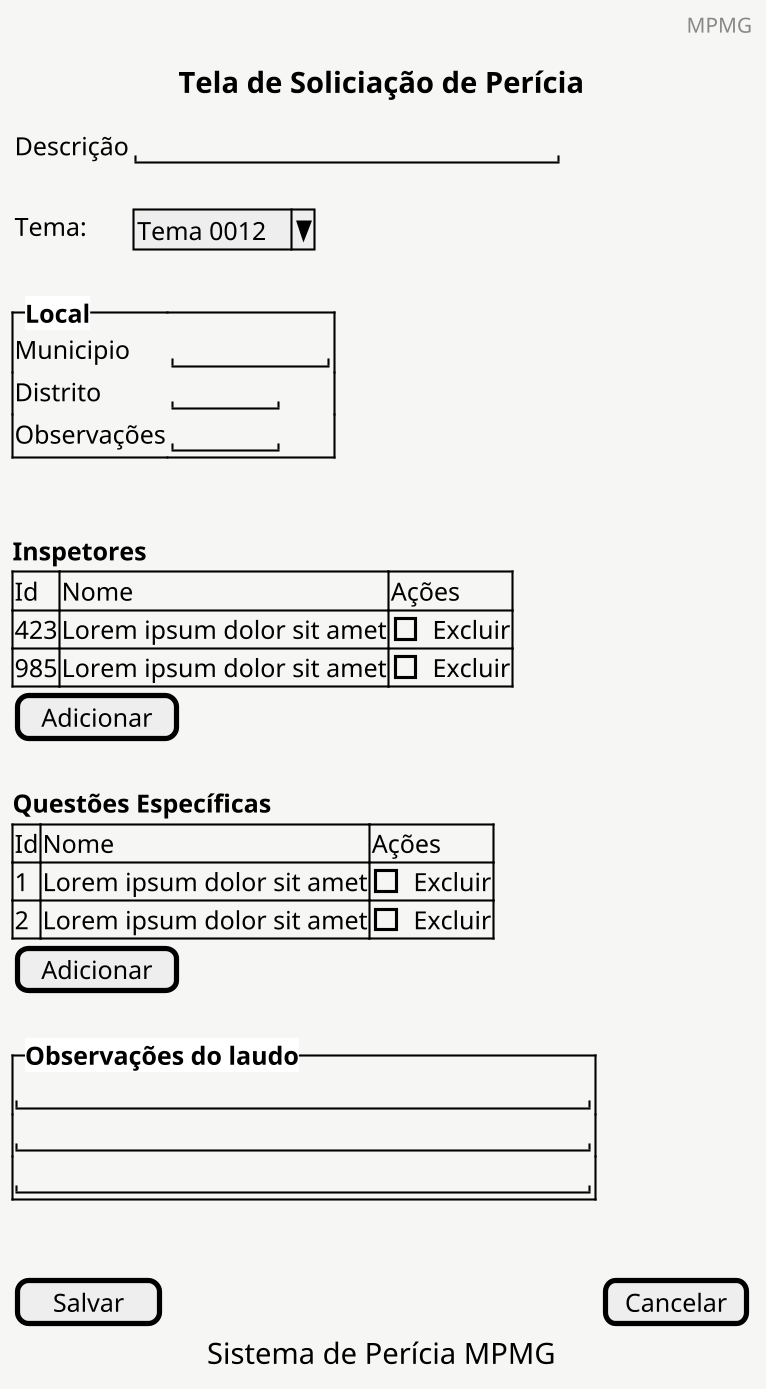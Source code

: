 @startsalt  tela_solicitacao_laudo
<style>
saltDiagram {
  BackgroundColor #f6f6f5
}
</style>
skinparam dpi 200
title Tela de Soliciação de Perícia
header MPMG
caption Sistema de Perícia MPMG
{
    {
        Descrição | "                         "
        .
        Tema: | ^Tema 0012^
        .
    }
    {^**Local**
        Municipio|"         "
        Distrito|"      "
        Observações|"      "
    }
    .
    **Inspetores**
    {#
    Id | Nome | Ações
     423| Lorem ipsum dolor sit amet | [ ] Excluir
     985 | Lorem ipsum dolor sit amet | [ ] Excluir
    }
    [Adicionar]
    .
    **Questões Específicas**
    {#
    Id | Nome | Ações
     1| Lorem ipsum dolor sit amet | [ ] Excluir
     2 | Lorem ipsum dolor sit amet | [ ] Excluir
    }
    [Adicionar]
    .
    {^**Observações do laudo**
    "                                  "
    "                                  "
    "                                  "
    }
    .
    [ Salvar ]|[Cancelar]
}

@endsalt